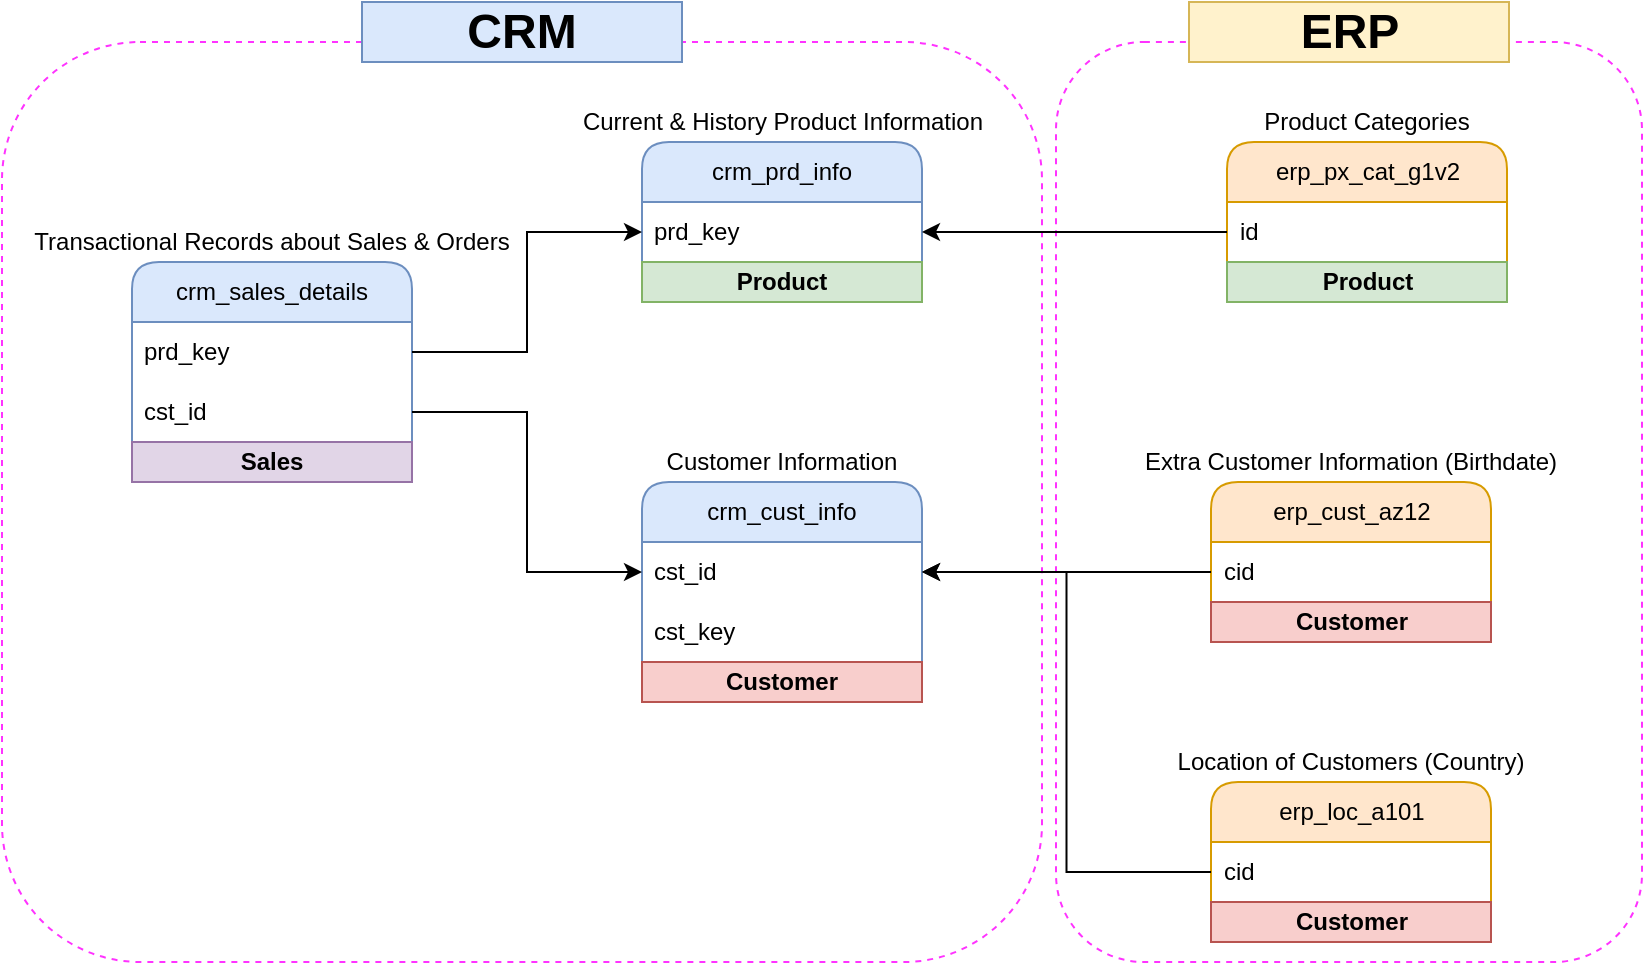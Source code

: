 <mxfile version="26.2.2">
  <diagram name="Page-1" id="s4Px6LPw_0VepxMiahhi">
    <mxGraphModel dx="1428" dy="841" grid="1" gridSize="10" guides="1" tooltips="1" connect="1" arrows="1" fold="1" page="1" pageScale="1" pageWidth="1654" pageHeight="1169" math="0" shadow="0">
      <root>
        <mxCell id="0" />
        <mxCell id="1" parent="0" />
        <mxCell id="r8_K7W7G5zn6-tH-Mryr-37" value="" style="rounded=1;whiteSpace=wrap;html=1;fillColor=none;dashed=1;strokeColor=#FF33FF;" parent="1" vertex="1">
          <mxGeometry x="617" y="364" width="293" height="460" as="geometry" />
        </mxCell>
        <mxCell id="r8_K7W7G5zn6-tH-Mryr-35" value="" style="rounded=1;whiteSpace=wrap;html=1;fillColor=none;dashed=1;strokeColor=#FF33FF;" parent="1" vertex="1">
          <mxGeometry x="90" y="364" width="520" height="460" as="geometry" />
        </mxCell>
        <mxCell id="r8_K7W7G5zn6-tH-Mryr-5" value="crm_cust_info" style="swimlane;fontStyle=0;childLayout=stackLayout;horizontal=1;startSize=30;horizontalStack=0;resizeParent=1;resizeParentMax=0;resizeLast=0;collapsible=1;marginBottom=0;whiteSpace=wrap;html=1;rounded=1;fillColor=#dae8fc;strokeColor=#6c8ebf;" parent="1" vertex="1">
          <mxGeometry x="410" y="584" width="140" height="110" as="geometry" />
        </mxCell>
        <mxCell id="r8_K7W7G5zn6-tH-Mryr-6" value="cst_id" style="text;strokeColor=none;fillColor=none;align=left;verticalAlign=middle;spacingLeft=4;spacingRight=4;overflow=hidden;points=[[0,0.5],[1,0.5]];portConstraint=eastwest;rotatable=0;whiteSpace=wrap;html=1;" parent="r8_K7W7G5zn6-tH-Mryr-5" vertex="1">
          <mxGeometry y="30" width="140" height="30" as="geometry" />
        </mxCell>
        <mxCell id="r8_K7W7G5zn6-tH-Mryr-20" value="cst_key" style="text;strokeColor=none;fillColor=none;align=left;verticalAlign=middle;spacingLeft=4;spacingRight=4;overflow=hidden;points=[[0,0.5],[1,0.5]];portConstraint=eastwest;rotatable=0;whiteSpace=wrap;html=1;" parent="r8_K7W7G5zn6-tH-Mryr-5" vertex="1">
          <mxGeometry y="60" width="140" height="30" as="geometry" />
        </mxCell>
        <mxCell id="1l2cpWjykUpAh-Ro2eu6-8" value="&lt;b&gt;Customer&lt;/b&gt;" style="text;html=1;strokeColor=#b85450;fillColor=#f8cecc;align=center;verticalAlign=middle;whiteSpace=wrap;overflow=hidden;" parent="r8_K7W7G5zn6-tH-Mryr-5" vertex="1">
          <mxGeometry y="90" width="140" height="20" as="geometry" />
        </mxCell>
        <mxCell id="r8_K7W7G5zn6-tH-Mryr-9" value="Customer Information" style="text;html=1;align=center;verticalAlign=middle;whiteSpace=wrap;rounded=0;" parent="1" vertex="1">
          <mxGeometry x="415" y="564" width="130" height="20" as="geometry" />
        </mxCell>
        <mxCell id="r8_K7W7G5zn6-tH-Mryr-10" value="crm_prd_info" style="swimlane;fontStyle=0;childLayout=stackLayout;horizontal=1;startSize=30;horizontalStack=0;resizeParent=1;resizeParentMax=0;resizeLast=0;collapsible=1;marginBottom=0;whiteSpace=wrap;html=1;rounded=1;fillColor=#dae8fc;strokeColor=#6c8ebf;" parent="1" vertex="1">
          <mxGeometry x="410" y="414" width="140" height="80" as="geometry" />
        </mxCell>
        <mxCell id="r8_K7W7G5zn6-tH-Mryr-11" value="prd_key" style="text;strokeColor=none;fillColor=none;align=left;verticalAlign=middle;spacingLeft=4;spacingRight=4;overflow=hidden;points=[[0,0.5],[1,0.5]];portConstraint=eastwest;rotatable=0;whiteSpace=wrap;html=1;" parent="r8_K7W7G5zn6-tH-Mryr-10" vertex="1">
          <mxGeometry y="30" width="140" height="30" as="geometry" />
        </mxCell>
        <mxCell id="1l2cpWjykUpAh-Ro2eu6-1" value="&lt;b&gt;Product&lt;/b&gt;" style="text;html=1;strokeColor=#82b366;fillColor=#d5e8d4;align=center;verticalAlign=middle;whiteSpace=wrap;overflow=hidden;" parent="r8_K7W7G5zn6-tH-Mryr-10" vertex="1">
          <mxGeometry y="60" width="140" height="20" as="geometry" />
        </mxCell>
        <mxCell id="r8_K7W7G5zn6-tH-Mryr-12" value="Current &amp;amp; History Product Information" style="text;html=1;align=center;verticalAlign=middle;whiteSpace=wrap;rounded=0;" parent="1" vertex="1">
          <mxGeometry x="367.5" y="394" width="225" height="20" as="geometry" />
        </mxCell>
        <mxCell id="r8_K7W7G5zn6-tH-Mryr-13" value="crm_sales_details" style="swimlane;fontStyle=0;childLayout=stackLayout;horizontal=1;startSize=30;horizontalStack=0;resizeParent=1;resizeParentMax=0;resizeLast=0;collapsible=1;marginBottom=0;whiteSpace=wrap;html=1;rounded=1;fillColor=#dae8fc;strokeColor=#6c8ebf;" parent="1" vertex="1">
          <mxGeometry x="155" y="474" width="140" height="110" as="geometry" />
        </mxCell>
        <mxCell id="r8_K7W7G5zn6-tH-Mryr-14" value="prd_key" style="text;strokeColor=none;fillColor=none;align=left;verticalAlign=middle;spacingLeft=4;spacingRight=4;overflow=hidden;points=[[0,0.5],[1,0.5]];portConstraint=eastwest;rotatable=0;whiteSpace=wrap;html=1;" parent="r8_K7W7G5zn6-tH-Mryr-13" vertex="1">
          <mxGeometry y="30" width="140" height="30" as="geometry" />
        </mxCell>
        <mxCell id="r8_K7W7G5zn6-tH-Mryr-17" value="cst_id" style="text;strokeColor=none;fillColor=none;align=left;verticalAlign=middle;spacingLeft=4;spacingRight=4;overflow=hidden;points=[[0,0.5],[1,0.5]];portConstraint=eastwest;rotatable=0;whiteSpace=wrap;html=1;" parent="r8_K7W7G5zn6-tH-Mryr-13" vertex="1">
          <mxGeometry y="60" width="140" height="30" as="geometry" />
        </mxCell>
        <mxCell id="1l2cpWjykUpAh-Ro2eu6-11" value="&lt;b&gt;Sales&lt;/b&gt;" style="text;html=1;strokeColor=#9673a6;fillColor=#e1d5e7;align=center;verticalAlign=middle;whiteSpace=wrap;overflow=hidden;" parent="r8_K7W7G5zn6-tH-Mryr-13" vertex="1">
          <mxGeometry y="90" width="140" height="20" as="geometry" />
        </mxCell>
        <mxCell id="r8_K7W7G5zn6-tH-Mryr-15" value="Transactional Records about Sales &amp;amp; Orders" style="text;html=1;align=center;verticalAlign=middle;whiteSpace=wrap;rounded=0;" parent="1" vertex="1">
          <mxGeometry x="100" y="454" width="250" height="20" as="geometry" />
        </mxCell>
        <mxCell id="r8_K7W7G5zn6-tH-Mryr-18" style="edgeStyle=orthogonalEdgeStyle;rounded=0;orthogonalLoop=1;jettySize=auto;html=1;" parent="1" source="r8_K7W7G5zn6-tH-Mryr-14" target="r8_K7W7G5zn6-tH-Mryr-11" edge="1">
          <mxGeometry relative="1" as="geometry" />
        </mxCell>
        <mxCell id="r8_K7W7G5zn6-tH-Mryr-19" style="edgeStyle=orthogonalEdgeStyle;rounded=0;orthogonalLoop=1;jettySize=auto;html=1;" parent="1" source="r8_K7W7G5zn6-tH-Mryr-17" target="r8_K7W7G5zn6-tH-Mryr-6" edge="1">
          <mxGeometry relative="1" as="geometry" />
        </mxCell>
        <mxCell id="r8_K7W7G5zn6-tH-Mryr-21" value="erp_cust_az12" style="swimlane;fontStyle=0;childLayout=stackLayout;horizontal=1;startSize=30;horizontalStack=0;resizeParent=1;resizeParentMax=0;resizeLast=0;collapsible=1;marginBottom=0;whiteSpace=wrap;html=1;rounded=1;fillColor=#ffe6cc;strokeColor=#d79b00;" parent="1" vertex="1">
          <mxGeometry x="694.5" y="584" width="140" height="80" as="geometry" />
        </mxCell>
        <mxCell id="r8_K7W7G5zn6-tH-Mryr-22" value="cid" style="text;strokeColor=none;fillColor=none;align=left;verticalAlign=middle;spacingLeft=4;spacingRight=4;overflow=hidden;points=[[0,0.5],[1,0.5]];portConstraint=eastwest;rotatable=0;whiteSpace=wrap;html=1;" parent="r8_K7W7G5zn6-tH-Mryr-21" vertex="1">
          <mxGeometry y="30" width="140" height="30" as="geometry" />
        </mxCell>
        <mxCell id="1l2cpWjykUpAh-Ro2eu6-9" value="&lt;b&gt;Customer&lt;/b&gt;" style="text;html=1;strokeColor=#b85450;fillColor=#f8cecc;align=center;verticalAlign=middle;whiteSpace=wrap;overflow=hidden;" parent="r8_K7W7G5zn6-tH-Mryr-21" vertex="1">
          <mxGeometry y="60" width="140" height="20" as="geometry" />
        </mxCell>
        <mxCell id="r8_K7W7G5zn6-tH-Mryr-23" value="Extra Customer Information (Birthdate)" style="text;html=1;align=center;verticalAlign=middle;whiteSpace=wrap;rounded=0;" parent="1" vertex="1">
          <mxGeometry x="652" y="564" width="225" height="20" as="geometry" />
        </mxCell>
        <mxCell id="r8_K7W7G5zn6-tH-Mryr-24" value="erp_loc_a101" style="swimlane;fontStyle=0;childLayout=stackLayout;horizontal=1;startSize=30;horizontalStack=0;resizeParent=1;resizeParentMax=0;resizeLast=0;collapsible=1;marginBottom=0;whiteSpace=wrap;html=1;rounded=1;fillColor=#ffe6cc;strokeColor=#d79b00;" parent="1" vertex="1">
          <mxGeometry x="694.5" y="734" width="140" height="80" as="geometry" />
        </mxCell>
        <mxCell id="r8_K7W7G5zn6-tH-Mryr-25" value="cid" style="text;strokeColor=none;fillColor=none;align=left;verticalAlign=middle;spacingLeft=4;spacingRight=4;overflow=hidden;points=[[0,0.5],[1,0.5]];portConstraint=eastwest;rotatable=0;whiteSpace=wrap;html=1;" parent="r8_K7W7G5zn6-tH-Mryr-24" vertex="1">
          <mxGeometry y="30" width="140" height="30" as="geometry" />
        </mxCell>
        <mxCell id="1l2cpWjykUpAh-Ro2eu6-10" value="&lt;b&gt;Customer&lt;/b&gt;" style="text;html=1;strokeColor=#b85450;fillColor=#f8cecc;align=center;verticalAlign=middle;whiteSpace=wrap;overflow=hidden;" parent="r8_K7W7G5zn6-tH-Mryr-24" vertex="1">
          <mxGeometry y="60" width="140" height="20" as="geometry" />
        </mxCell>
        <mxCell id="r8_K7W7G5zn6-tH-Mryr-26" value="Location of Customers (Country)" style="text;html=1;align=center;verticalAlign=middle;whiteSpace=wrap;rounded=0;" parent="1" vertex="1">
          <mxGeometry x="652" y="714" width="225" height="20" as="geometry" />
        </mxCell>
        <mxCell id="r8_K7W7G5zn6-tH-Mryr-29" value="erp_px_cat_g1v2" style="swimlane;fontStyle=0;childLayout=stackLayout;horizontal=1;startSize=30;horizontalStack=0;resizeParent=1;resizeParentMax=0;resizeLast=0;collapsible=1;marginBottom=0;whiteSpace=wrap;html=1;rounded=1;fillColor=#ffe6cc;strokeColor=#d79b00;" parent="1" vertex="1">
          <mxGeometry x="702.5" y="414" width="140" height="80" as="geometry" />
        </mxCell>
        <mxCell id="r8_K7W7G5zn6-tH-Mryr-30" value="id" style="text;strokeColor=none;fillColor=none;align=left;verticalAlign=middle;spacingLeft=4;spacingRight=4;overflow=hidden;points=[[0,0.5],[1,0.5]];portConstraint=eastwest;rotatable=0;whiteSpace=wrap;html=1;" parent="r8_K7W7G5zn6-tH-Mryr-29" vertex="1">
          <mxGeometry y="30" width="140" height="30" as="geometry" />
        </mxCell>
        <mxCell id="1l2cpWjykUpAh-Ro2eu6-4" value="&lt;b&gt;Product&lt;/b&gt;" style="text;html=1;strokeColor=#82b366;fillColor=#d5e8d4;align=center;verticalAlign=middle;whiteSpace=wrap;overflow=hidden;" parent="r8_K7W7G5zn6-tH-Mryr-29" vertex="1">
          <mxGeometry y="60" width="140" height="20" as="geometry" />
        </mxCell>
        <mxCell id="r8_K7W7G5zn6-tH-Mryr-31" value="Product Categories" style="text;html=1;align=center;verticalAlign=middle;whiteSpace=wrap;rounded=0;" parent="1" vertex="1">
          <mxGeometry x="660" y="394" width="225" height="20" as="geometry" />
        </mxCell>
        <mxCell id="r8_K7W7G5zn6-tH-Mryr-32" style="edgeStyle=orthogonalEdgeStyle;rounded=0;orthogonalLoop=1;jettySize=auto;html=1;entryX=1;entryY=0.5;entryDx=0;entryDy=0;" parent="1" source="r8_K7W7G5zn6-tH-Mryr-25" target="r8_K7W7G5zn6-tH-Mryr-6" edge="1">
          <mxGeometry relative="1" as="geometry" />
        </mxCell>
        <mxCell id="r8_K7W7G5zn6-tH-Mryr-33" style="edgeStyle=orthogonalEdgeStyle;rounded=0;orthogonalLoop=1;jettySize=auto;html=1;" parent="1" source="r8_K7W7G5zn6-tH-Mryr-22" target="r8_K7W7G5zn6-tH-Mryr-6" edge="1">
          <mxGeometry relative="1" as="geometry" />
        </mxCell>
        <mxCell id="r8_K7W7G5zn6-tH-Mryr-34" style="edgeStyle=orthogonalEdgeStyle;rounded=0;orthogonalLoop=1;jettySize=auto;html=1;" parent="1" source="r8_K7W7G5zn6-tH-Mryr-30" target="r8_K7W7G5zn6-tH-Mryr-11" edge="1">
          <mxGeometry relative="1" as="geometry" />
        </mxCell>
        <mxCell id="r8_K7W7G5zn6-tH-Mryr-36" value="&lt;b&gt;&lt;font style=&quot;font-size: 24px;&quot;&gt;CRM&lt;/font&gt;&lt;/b&gt;" style="text;html=1;align=center;verticalAlign=middle;whiteSpace=wrap;rounded=0;fillColor=#dae8fc;strokeColor=#6c8ebf;" parent="1" vertex="1">
          <mxGeometry x="270" y="344" width="160" height="30" as="geometry" />
        </mxCell>
        <mxCell id="r8_K7W7G5zn6-tH-Mryr-38" value="&lt;b&gt;&lt;font style=&quot;font-size: 24px;&quot;&gt;ERP&lt;/font&gt;&lt;/b&gt;" style="text;html=1;align=center;verticalAlign=middle;whiteSpace=wrap;rounded=0;fillColor=#fff2cc;strokeColor=#d6b656;" parent="1" vertex="1">
          <mxGeometry x="683.5" y="344" width="160" height="30" as="geometry" />
        </mxCell>
      </root>
    </mxGraphModel>
  </diagram>
</mxfile>
